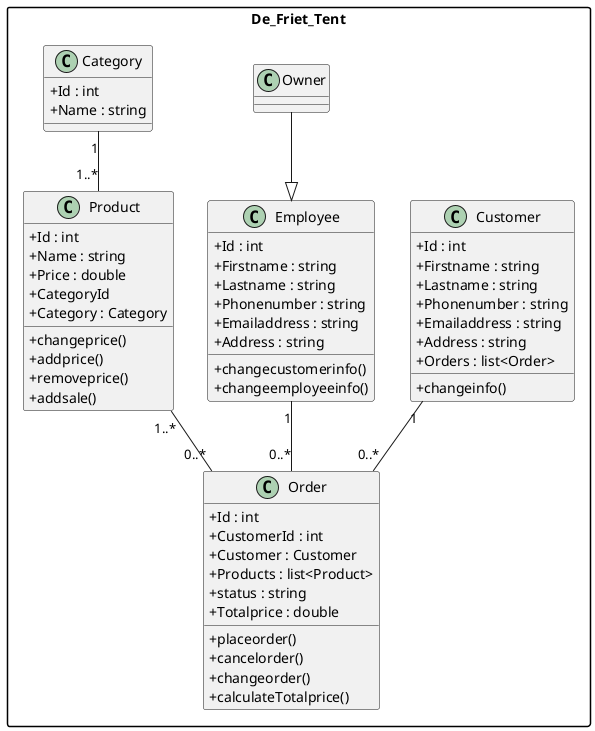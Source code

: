 @startuml De Friet shop

skinparam ClassAttributeIconSize 0
skinparam PackageStyle rectangle 


package De_Friet_Tent{
    class Customer{
        +Id : int
        +Firstname : string
        +Lastname : string
        +Phonenumber : string
        +Emailaddress : string
        +Address : string
        +Orders : list<Order>

        +changeinfo()

    }

    class Employee{
        +Id : int
        +Firstname : string
        +Lastname : string
        +Phonenumber : string
        +Emailaddress : string
        +Address : string 

        +changecustomerinfo()
        +changeemployeeinfo()
    }

    class Owner{

    }

    class Product{
        +Id : int
        +Name : string
        +Price : double
        +CategoryId
        +Category : Category

        +changeprice()
        +addprice()
        +removeprice()
        +addsale()

    }

    class Order{
        +Id : int
        +CustomerId : int
        +Customer : Customer
        +Products : list<Product>
        +status : string
        +Totalprice : double

        +placeorder()
        +cancelorder()
        +changeorder()
        +calculateTotalprice()

    }

    class Category{
        +Id : int
        +Name : string
    }

    Owner --|> Employee
    Customer "1" -- "0..*" Order
    Employee "1" -- "0..*" Order
    Category "1" -- "1..*" Product
    Product "1..*" -- "0..*" Order
}
@enduml